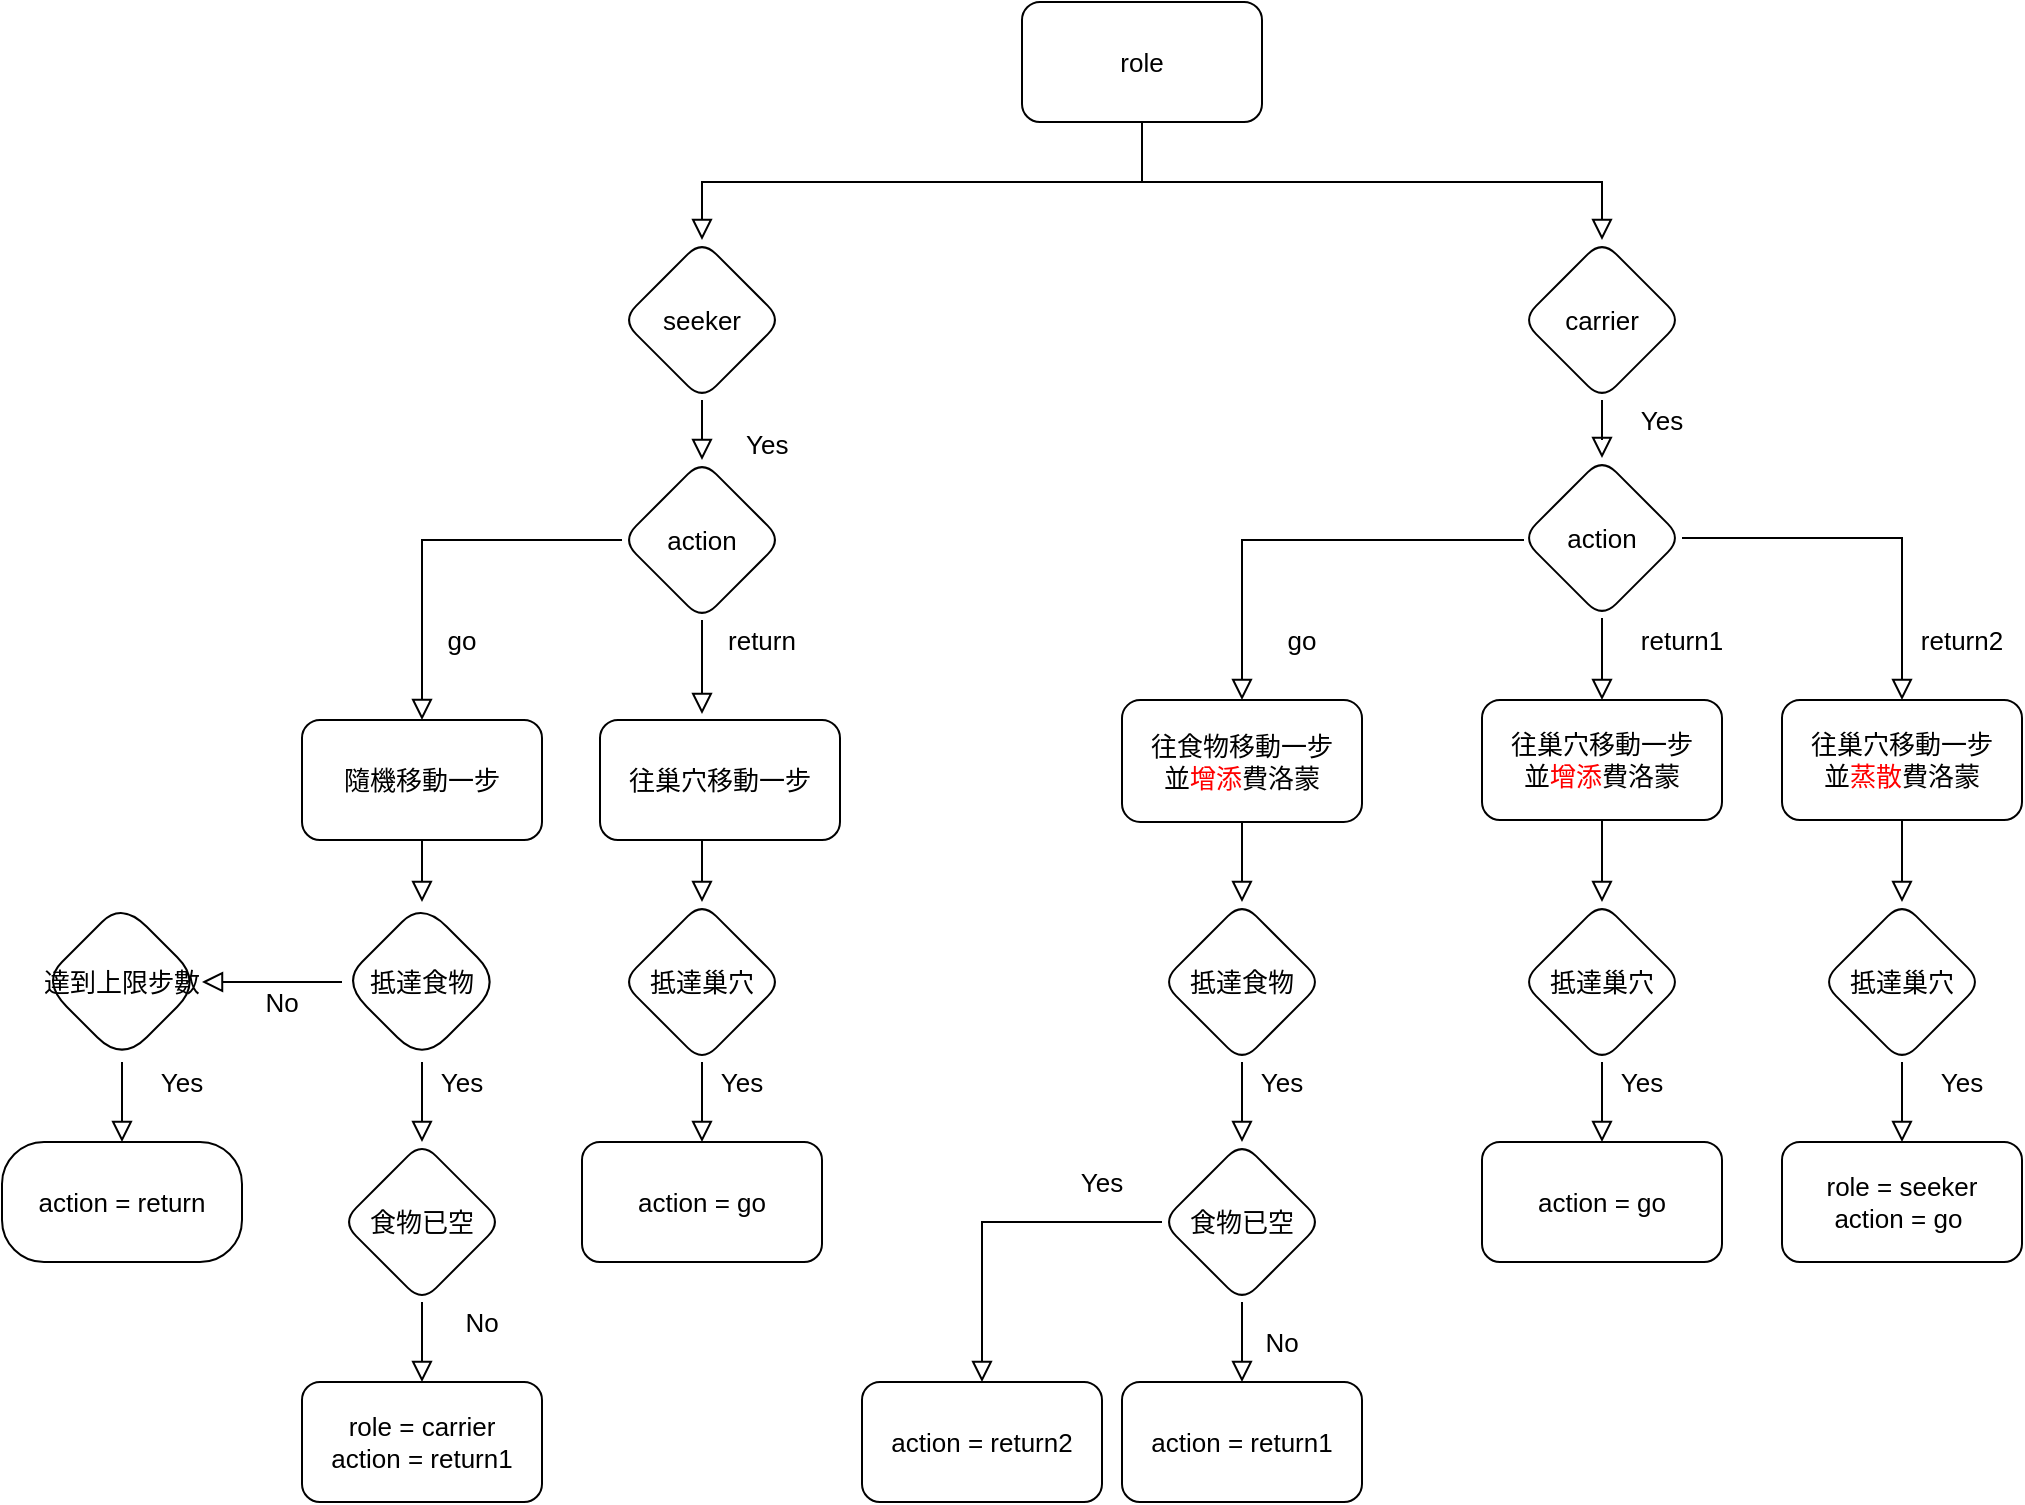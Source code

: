 <mxfile version="14.4.2" type="github" pages="2">
  <diagram id="C5RBs43oDa-KdzZeNtuy" name="Page-1">
    <mxGraphModel dx="1422" dy="762" grid="1" gridSize="10" guides="1" tooltips="1" connect="1" arrows="1" fold="1" page="1" pageScale="1" pageWidth="1169" pageHeight="827" math="0" shadow="0">
      <root>
        <mxCell id="WIyWlLk6GJQsqaUBKTNV-0" />
        <mxCell id="WIyWlLk6GJQsqaUBKTNV-1" parent="WIyWlLk6GJQsqaUBKTNV-0" />
        <mxCell id="D_1ydAFC-er1ZRts4DlC-36" value="" style="edgeStyle=orthogonalEdgeStyle;rounded=0;orthogonalLoop=1;jettySize=auto;html=1;shadow=0;labelBackgroundColor=none;endArrow=block;endFill=0;endSize=8;strokeWidth=1;align=left;exitX=0.5;exitY=1;exitDx=0;exitDy=0;fontSize=13;" parent="WIyWlLk6GJQsqaUBKTNV-1" source="D_1ydAFC-er1ZRts4DlC-30" target="D_1ydAFC-er1ZRts4DlC-35" edge="1">
          <mxGeometry relative="1" as="geometry">
            <Array as="points">
              <mxPoint x="640" y="100" />
              <mxPoint x="870" y="100" />
            </Array>
          </mxGeometry>
        </mxCell>
        <mxCell id="xFRTWmS1-elq7vr72Fm1-8" style="edgeStyle=orthogonalEdgeStyle;rounded=0;orthogonalLoop=1;jettySize=auto;html=1;shadow=0;labelBackgroundColor=none;endArrow=block;endFill=0;endSize=8;strokeWidth=1;align=left;fontSize=13;" parent="WIyWlLk6GJQsqaUBKTNV-1" source="D_1ydAFC-er1ZRts4DlC-30" target="D_1ydAFC-er1ZRts4DlC-33" edge="1">
          <mxGeometry relative="1" as="geometry">
            <Array as="points">
              <mxPoint x="640" y="100" />
              <mxPoint x="420" y="100" />
            </Array>
          </mxGeometry>
        </mxCell>
        <mxCell id="D_1ydAFC-er1ZRts4DlC-30" value="role" style="whiteSpace=wrap;html=1;rounded=1;shadow=0;strokeWidth=1;glass=0;fontSize=13;" parent="WIyWlLk6GJQsqaUBKTNV-1" vertex="1">
          <mxGeometry x="580" y="10" width="120" height="60" as="geometry" />
        </mxCell>
        <mxCell id="D_1ydAFC-er1ZRts4DlC-38" value="Yes" style="edgeStyle=orthogonalEdgeStyle;rounded=0;orthogonalLoop=1;jettySize=auto;html=1;shadow=0;labelBackgroundColor=none;endArrow=block;endFill=0;endSize=8;strokeWidth=1;align=left;fontSize=13;" parent="WIyWlLk6GJQsqaUBKTNV-1" source="D_1ydAFC-er1ZRts4DlC-33" target="D_1ydAFC-er1ZRts4DlC-37" edge="1">
          <mxGeometry x="0.667" y="20" relative="1" as="geometry">
            <mxPoint as="offset" />
          </mxGeometry>
        </mxCell>
        <mxCell id="D_1ydAFC-er1ZRts4DlC-33" value="seeker" style="rhombus;whiteSpace=wrap;html=1;rounded=1;shadow=0;strokeWidth=1;glass=0;fontSize=13;" parent="WIyWlLk6GJQsqaUBKTNV-1" vertex="1">
          <mxGeometry x="380" y="129" width="80" height="80" as="geometry" />
        </mxCell>
        <mxCell id="xFRTWmS1-elq7vr72Fm1-17" value="" style="edgeStyle=orthogonalEdgeStyle;rounded=0;orthogonalLoop=1;jettySize=auto;html=1;shadow=0;labelBackgroundColor=none;endArrow=block;endFill=0;endSize=8;strokeWidth=1;align=left;entryX=0.5;entryY=0;entryDx=0;entryDy=0;fontSize=13;" parent="WIyWlLk6GJQsqaUBKTNV-1" source="D_1ydAFC-er1ZRts4DlC-35" target="D_1ydAFC-er1ZRts4DlC-40" edge="1">
          <mxGeometry relative="1" as="geometry" />
        </mxCell>
        <mxCell id="D_1ydAFC-er1ZRts4DlC-35" value="carrier" style="rhombus;whiteSpace=wrap;html=1;rounded=1;shadow=0;strokeWidth=1;glass=0;fontSize=13;" parent="WIyWlLk6GJQsqaUBKTNV-1" vertex="1">
          <mxGeometry x="830" y="129" width="80" height="80" as="geometry" />
        </mxCell>
        <mxCell id="D_1ydAFC-er1ZRts4DlC-43" value="" style="edgeStyle=orthogonalEdgeStyle;rounded=0;orthogonalLoop=1;jettySize=auto;html=1;shadow=0;labelBackgroundColor=none;endArrow=block;endFill=0;endSize=8;strokeWidth=1;align=left;fontSize=13;" parent="WIyWlLk6GJQsqaUBKTNV-1" source="D_1ydAFC-er1ZRts4DlC-37" target="D_1ydAFC-er1ZRts4DlC-42" edge="1">
          <mxGeometry relative="1" as="geometry" />
        </mxCell>
        <mxCell id="D_1ydAFC-er1ZRts4DlC-37" value="action" style="rhombus;whiteSpace=wrap;html=1;rounded=1;shadow=0;strokeWidth=1;glass=0;fontSize=13;" parent="WIyWlLk6GJQsqaUBKTNV-1" vertex="1">
          <mxGeometry x="380" y="239" width="80" height="80" as="geometry" />
        </mxCell>
        <mxCell id="xFRTWmS1-elq7vr72Fm1-7" value="" style="edgeStyle=orthogonalEdgeStyle;rounded=0;orthogonalLoop=1;jettySize=auto;html=1;shadow=0;labelBackgroundColor=none;endArrow=block;endFill=0;endSize=8;strokeWidth=1;align=left;fontSize=13;" parent="WIyWlLk6GJQsqaUBKTNV-1" source="D_1ydAFC-er1ZRts4DlC-40" target="D_1ydAFC-er1ZRts4DlC-53" edge="1">
          <mxGeometry relative="1" as="geometry" />
        </mxCell>
        <mxCell id="xFRTWmS1-elq7vr72Fm1-27" style="edgeStyle=orthogonalEdgeStyle;rounded=0;orthogonalLoop=1;jettySize=auto;html=1;entryX=0.5;entryY=0;entryDx=0;entryDy=0;shadow=0;labelBackgroundColor=none;endArrow=block;endFill=0;endSize=8;strokeWidth=1;align=left;fontSize=13;" parent="WIyWlLk6GJQsqaUBKTNV-1" source="D_1ydAFC-er1ZRts4DlC-40" target="xFRTWmS1-elq7vr72Fm1-26" edge="1">
          <mxGeometry relative="1" as="geometry" />
        </mxCell>
        <mxCell id="D_1ydAFC-er1ZRts4DlC-40" value="&lt;span style=&quot;font-size: 13px;&quot;&gt;action&lt;/span&gt;" style="rhombus;whiteSpace=wrap;html=1;rounded=1;shadow=0;strokeWidth=1;glass=0;fontSize=13;" parent="WIyWlLk6GJQsqaUBKTNV-1" vertex="1">
          <mxGeometry x="830" y="238" width="80" height="80" as="geometry" />
        </mxCell>
        <mxCell id="D_1ydAFC-er1ZRts4DlC-57" value="" style="edgeStyle=orthogonalEdgeStyle;rounded=0;orthogonalLoop=1;jettySize=auto;html=1;shadow=0;labelBackgroundColor=none;endArrow=block;endFill=0;endSize=8;strokeWidth=1;align=left;fontSize=13;" parent="WIyWlLk6GJQsqaUBKTNV-1" source="D_1ydAFC-er1ZRts4DlC-42" target="D_1ydAFC-er1ZRts4DlC-56" edge="1">
          <mxGeometry relative="1" as="geometry" />
        </mxCell>
        <mxCell id="D_1ydAFC-er1ZRts4DlC-42" value="隨機移動一步" style="whiteSpace=wrap;html=1;rounded=1;shadow=0;strokeWidth=1;glass=0;fontSize=13;" parent="WIyWlLk6GJQsqaUBKTNV-1" vertex="1">
          <mxGeometry x="220" y="369" width="120" height="60" as="geometry" />
        </mxCell>
        <mxCell id="D_1ydAFC-er1ZRts4DlC-92" value="" style="edgeStyle=orthogonalEdgeStyle;rounded=0;orthogonalLoop=1;jettySize=auto;html=1;shadow=0;labelBackgroundColor=none;endArrow=block;endFill=0;endSize=8;strokeWidth=1;align=left;entryX=0.425;entryY=-0.05;entryDx=0;entryDy=0;entryPerimeter=0;fontSize=13;" parent="WIyWlLk6GJQsqaUBKTNV-1" source="D_1ydAFC-er1ZRts4DlC-37" target="xFRTWmS1-elq7vr72Fm1-0" edge="1">
          <mxGeometry relative="1" as="geometry">
            <mxPoint x="420" y="369" as="targetPoint" />
          </mxGeometry>
        </mxCell>
        <mxCell id="D_1ydAFC-er1ZRts4DlC-48" value="go" style="text;html=1;strokeColor=none;fillColor=none;align=center;verticalAlign=middle;whiteSpace=wrap;rounded=0;fontColor=#000000;fontSize=13;" parent="WIyWlLk6GJQsqaUBKTNV-1" vertex="1">
          <mxGeometry x="280" y="319" width="40" height="20" as="geometry" />
        </mxCell>
        <mxCell id="D_1ydAFC-er1ZRts4DlC-50" value="" style="edgeStyle=orthogonalEdgeStyle;rounded=0;orthogonalLoop=1;jettySize=auto;html=1;shadow=0;labelBackgroundColor=none;endArrow=block;endFill=0;endSize=8;strokeWidth=1;align=left;fontSize=13;" parent="WIyWlLk6GJQsqaUBKTNV-1" source="D_1ydAFC-er1ZRts4DlC-40" target="D_1ydAFC-er1ZRts4DlC-52" edge="1">
          <mxGeometry relative="1" as="geometry">
            <mxPoint x="715" y="350" as="sourcePoint" />
            <Array as="points">
              <mxPoint x="690" y="279" />
            </Array>
          </mxGeometry>
        </mxCell>
        <mxCell id="D_1ydAFC-er1ZRts4DlC-61" value="" style="edgeStyle=orthogonalEdgeStyle;rounded=0;orthogonalLoop=1;jettySize=auto;html=1;shadow=0;labelBackgroundColor=none;endArrow=block;endFill=0;endSize=8;strokeWidth=1;align=left;fontSize=13;" parent="WIyWlLk6GJQsqaUBKTNV-1" source="D_1ydAFC-er1ZRts4DlC-52" target="D_1ydAFC-er1ZRts4DlC-60" edge="1">
          <mxGeometry relative="1" as="geometry" />
        </mxCell>
        <mxCell id="D_1ydAFC-er1ZRts4DlC-52" value="往食物移動一步&lt;br style=&quot;font-size: 13px;&quot;&gt;並&lt;font color=&quot;#ff0000&quot; style=&quot;font-size: 13px;&quot;&gt;增添&lt;/font&gt;費洛蒙" style="whiteSpace=wrap;html=1;rounded=1;shadow=0;strokeWidth=1;glass=0;fontSize=13;" parent="WIyWlLk6GJQsqaUBKTNV-1" vertex="1">
          <mxGeometry x="630" y="359" width="120" height="61" as="geometry" />
        </mxCell>
        <mxCell id="D_1ydAFC-er1ZRts4DlC-77" value="" style="edgeStyle=orthogonalEdgeStyle;rounded=0;orthogonalLoop=1;jettySize=auto;html=1;shadow=0;labelBackgroundColor=none;endArrow=block;endFill=0;endSize=8;strokeWidth=1;align=left;fontSize=13;" parent="WIyWlLk6GJQsqaUBKTNV-1" source="D_1ydAFC-er1ZRts4DlC-53" target="D_1ydAFC-er1ZRts4DlC-76" edge="1">
          <mxGeometry relative="1" as="geometry" />
        </mxCell>
        <mxCell id="D_1ydAFC-er1ZRts4DlC-53" value="往巢穴移動一步&lt;br style=&quot;font-size: 13px;&quot;&gt;並&lt;font color=&quot;#ff0000&quot; style=&quot;font-size: 13px;&quot;&gt;增添&lt;/font&gt;費洛蒙" style="whiteSpace=wrap;html=1;rounded=1;shadow=0;strokeWidth=1;glass=0;fontSize=13;" parent="WIyWlLk6GJQsqaUBKTNV-1" vertex="1">
          <mxGeometry x="810" y="359" width="120" height="60" as="geometry" />
        </mxCell>
        <mxCell id="D_1ydAFC-er1ZRts4DlC-54" value="go" style="text;html=1;strokeColor=none;fillColor=none;align=center;verticalAlign=middle;whiteSpace=wrap;rounded=0;fontColor=#000000;fontSize=13;" parent="WIyWlLk6GJQsqaUBKTNV-1" vertex="1">
          <mxGeometry x="700" y="319" width="40" height="20" as="geometry" />
        </mxCell>
        <mxCell id="D_1ydAFC-er1ZRts4DlC-55" value="return1" style="text;html=1;strokeColor=none;fillColor=none;align=center;verticalAlign=middle;whiteSpace=wrap;rounded=0;fontColor=#000000;fontSize=13;" parent="WIyWlLk6GJQsqaUBKTNV-1" vertex="1">
          <mxGeometry x="890" y="319" width="40" height="20" as="geometry" />
        </mxCell>
        <mxCell id="D_1ydAFC-er1ZRts4DlC-59" value="" style="edgeStyle=orthogonalEdgeStyle;rounded=0;orthogonalLoop=1;jettySize=auto;html=1;shadow=0;labelBackgroundColor=none;endArrow=block;endFill=0;endSize=8;strokeWidth=1;align=left;fontSize=13;" parent="WIyWlLk6GJQsqaUBKTNV-1" source="D_1ydAFC-er1ZRts4DlC-56" edge="1">
          <mxGeometry relative="1" as="geometry">
            <mxPoint x="280" y="580" as="targetPoint" />
          </mxGeometry>
        </mxCell>
        <mxCell id="D_1ydAFC-er1ZRts4DlC-71" value="" style="edgeStyle=orthogonalEdgeStyle;rounded=0;orthogonalLoop=1;jettySize=auto;html=1;shadow=0;labelBackgroundColor=none;endArrow=block;endFill=0;endSize=8;strokeWidth=1;align=left;fontSize=13;" parent="WIyWlLk6GJQsqaUBKTNV-1" source="D_1ydAFC-er1ZRts4DlC-56" target="D_1ydAFC-er1ZRts4DlC-70" edge="1">
          <mxGeometry relative="1" as="geometry" />
        </mxCell>
        <mxCell id="D_1ydAFC-er1ZRts4DlC-56" value="抵達食物" style="rhombus;whiteSpace=wrap;html=1;rounded=1;shadow=0;strokeWidth=1;glass=0;arcSize=35;fontSize=13;" parent="WIyWlLk6GJQsqaUBKTNV-1" vertex="1">
          <mxGeometry x="240" y="460" width="80" height="80" as="geometry" />
        </mxCell>
        <mxCell id="D_1ydAFC-er1ZRts4DlC-63" value="" style="edgeStyle=orthogonalEdgeStyle;rounded=0;orthogonalLoop=1;jettySize=auto;html=1;shadow=0;labelBackgroundColor=none;endArrow=block;endFill=0;endSize=8;strokeWidth=1;align=left;exitX=0;exitY=0.5;exitDx=0;exitDy=0;fontSize=13;" parent="WIyWlLk6GJQsqaUBKTNV-1" source="xFRTWmS1-elq7vr72Fm1-19" target="D_1ydAFC-er1ZRts4DlC-62" edge="1">
          <mxGeometry relative="1" as="geometry">
            <mxPoint x="600" y="630" as="sourcePoint" />
            <Array as="points">
              <mxPoint x="560" y="620" />
            </Array>
          </mxGeometry>
        </mxCell>
        <mxCell id="xFRTWmS1-elq7vr72Fm1-20" value="" style="edgeStyle=orthogonalEdgeStyle;rounded=0;orthogonalLoop=1;jettySize=auto;html=1;shadow=0;labelBackgroundColor=none;endArrow=block;endFill=0;endSize=8;strokeWidth=1;align=left;fontSize=13;" parent="WIyWlLk6GJQsqaUBKTNV-1" source="D_1ydAFC-er1ZRts4DlC-60" target="xFRTWmS1-elq7vr72Fm1-19" edge="1">
          <mxGeometry relative="1" as="geometry" />
        </mxCell>
        <mxCell id="D_1ydAFC-er1ZRts4DlC-60" value="抵達食物" style="rhombus;whiteSpace=wrap;html=1;rounded=1;shadow=0;strokeWidth=1;glass=0;fontSize=13;" parent="WIyWlLk6GJQsqaUBKTNV-1" vertex="1">
          <mxGeometry x="650" y="460" width="80" height="80" as="geometry" />
        </mxCell>
        <mxCell id="D_1ydAFC-er1ZRts4DlC-62" value="action = return2" style="whiteSpace=wrap;html=1;rounded=1;shadow=0;strokeWidth=1;glass=0;fontSize=13;" parent="WIyWlLk6GJQsqaUBKTNV-1" vertex="1">
          <mxGeometry x="500" y="700" width="120" height="60" as="geometry" />
        </mxCell>
        <mxCell id="D_1ydAFC-er1ZRts4DlC-66" value="action = return1" style="whiteSpace=wrap;html=1;rounded=1;shadow=0;strokeWidth=1;glass=0;fontSize=13;" parent="WIyWlLk6GJQsqaUBKTNV-1" vertex="1">
          <mxGeometry x="630" y="700" width="120" height="60" as="geometry" />
        </mxCell>
        <mxCell id="D_1ydAFC-er1ZRts4DlC-73" value="" style="edgeStyle=orthogonalEdgeStyle;rounded=0;orthogonalLoop=1;jettySize=auto;html=1;shadow=0;labelBackgroundColor=none;endArrow=block;endFill=0;endSize=8;strokeWidth=1;align=left;fontSize=13;" parent="WIyWlLk6GJQsqaUBKTNV-1" source="D_1ydAFC-er1ZRts4DlC-70" target="D_1ydAFC-er1ZRts4DlC-72" edge="1">
          <mxGeometry relative="1" as="geometry" />
        </mxCell>
        <mxCell id="D_1ydAFC-er1ZRts4DlC-70" value="達到上限步數" style="rhombus;whiteSpace=wrap;html=1;rounded=1;shadow=0;strokeWidth=1;glass=0;arcSize=35;fontSize=13;" parent="WIyWlLk6GJQsqaUBKTNV-1" vertex="1">
          <mxGeometry x="90" y="460" width="80" height="80" as="geometry" />
        </mxCell>
        <mxCell id="D_1ydAFC-er1ZRts4DlC-72" value="action = return" style="whiteSpace=wrap;html=1;rounded=1;shadow=0;strokeWidth=1;glass=0;arcSize=35;fontSize=13;" parent="WIyWlLk6GJQsqaUBKTNV-1" vertex="1">
          <mxGeometry x="70" y="580" width="120" height="60" as="geometry" />
        </mxCell>
        <mxCell id="D_1ydAFC-er1ZRts4DlC-74" value="Yes" style="text;html=1;strokeColor=none;fillColor=none;align=center;verticalAlign=middle;whiteSpace=wrap;rounded=0;fontColor=#000000;fontSize=13;" parent="WIyWlLk6GJQsqaUBKTNV-1" vertex="1">
          <mxGeometry x="280" y="540" width="40" height="20" as="geometry" />
        </mxCell>
        <mxCell id="D_1ydAFC-er1ZRts4DlC-75" value="No" style="text;html=1;strokeColor=none;fillColor=none;align=center;verticalAlign=middle;whiteSpace=wrap;rounded=0;fontColor=#000000;fontSize=13;" parent="WIyWlLk6GJQsqaUBKTNV-1" vertex="1">
          <mxGeometry x="190" y="500" width="40" height="20" as="geometry" />
        </mxCell>
        <mxCell id="D_1ydAFC-er1ZRts4DlC-79" value="" style="edgeStyle=orthogonalEdgeStyle;rounded=0;orthogonalLoop=1;jettySize=auto;html=1;shadow=0;labelBackgroundColor=none;endArrow=block;endFill=0;endSize=8;strokeWidth=1;align=left;fontSize=13;" parent="WIyWlLk6GJQsqaUBKTNV-1" source="D_1ydAFC-er1ZRts4DlC-76" target="D_1ydAFC-er1ZRts4DlC-78" edge="1">
          <mxGeometry relative="1" as="geometry" />
        </mxCell>
        <mxCell id="D_1ydAFC-er1ZRts4DlC-76" value="抵達巢穴" style="rhombus;whiteSpace=wrap;html=1;rounded=1;shadow=0;strokeWidth=1;glass=0;fontSize=13;" parent="WIyWlLk6GJQsqaUBKTNV-1" vertex="1">
          <mxGeometry x="830" y="460" width="80" height="80" as="geometry" />
        </mxCell>
        <mxCell id="D_1ydAFC-er1ZRts4DlC-78" value="&lt;span style=&quot;font-size: 13px;&quot;&gt;action = go&lt;/span&gt;" style="whiteSpace=wrap;html=1;rounded=1;shadow=0;strokeWidth=1;glass=0;fontSize=13;" parent="WIyWlLk6GJQsqaUBKTNV-1" vertex="1">
          <mxGeometry x="810" y="580" width="120" height="60" as="geometry" />
        </mxCell>
        <mxCell id="D_1ydAFC-er1ZRts4DlC-91" value="Yes" style="text;html=1;strokeColor=none;fillColor=none;align=center;verticalAlign=middle;whiteSpace=wrap;rounded=0;fontColor=#000000;fontSize=13;" parent="WIyWlLk6GJQsqaUBKTNV-1" vertex="1">
          <mxGeometry x="870" y="540" width="40" height="20" as="geometry" />
        </mxCell>
        <mxCell id="xFRTWmS1-elq7vr72Fm1-0" value="往巢穴移動一步" style="whiteSpace=wrap;html=1;rounded=1;shadow=0;strokeWidth=1;glass=0;fontSize=13;" parent="WIyWlLk6GJQsqaUBKTNV-1" vertex="1">
          <mxGeometry x="369" y="369" width="120" height="60" as="geometry" />
        </mxCell>
        <mxCell id="xFRTWmS1-elq7vr72Fm1-1" value="return" style="text;html=1;strokeColor=none;fillColor=none;align=center;verticalAlign=middle;whiteSpace=wrap;rounded=0;fontColor=#000000;fontSize=13;" parent="WIyWlLk6GJQsqaUBKTNV-1" vertex="1">
          <mxGeometry x="430" y="319" width="40" height="20" as="geometry" />
        </mxCell>
        <mxCell id="xFRTWmS1-elq7vr72Fm1-2" value="Yes" style="text;html=1;strokeColor=none;fillColor=none;align=center;verticalAlign=middle;whiteSpace=wrap;rounded=0;fontColor=#000000;fontSize=13;" parent="WIyWlLk6GJQsqaUBKTNV-1" vertex="1">
          <mxGeometry x="420" y="540" width="40" height="20" as="geometry" />
        </mxCell>
        <mxCell id="xFRTWmS1-elq7vr72Fm1-3" value="" style="edgeStyle=orthogonalEdgeStyle;rounded=0;orthogonalLoop=1;jettySize=auto;html=1;shadow=0;labelBackgroundColor=none;endArrow=block;endFill=0;endSize=8;strokeWidth=1;align=left;fontSize=13;" parent="WIyWlLk6GJQsqaUBKTNV-1" source="xFRTWmS1-elq7vr72Fm1-0" target="xFRTWmS1-elq7vr72Fm1-5" edge="1">
          <mxGeometry relative="1" as="geometry">
            <Array as="points">
              <mxPoint x="420" y="450" />
              <mxPoint x="420" y="450" />
            </Array>
          </mxGeometry>
        </mxCell>
        <mxCell id="xFRTWmS1-elq7vr72Fm1-4" value="" style="edgeStyle=orthogonalEdgeStyle;rounded=0;orthogonalLoop=1;jettySize=auto;html=1;shadow=0;labelBackgroundColor=none;endArrow=block;endFill=0;endSize=8;strokeWidth=1;align=left;fontSize=13;" parent="WIyWlLk6GJQsqaUBKTNV-1" source="xFRTWmS1-elq7vr72Fm1-5" target="xFRTWmS1-elq7vr72Fm1-6" edge="1">
          <mxGeometry relative="1" as="geometry" />
        </mxCell>
        <mxCell id="xFRTWmS1-elq7vr72Fm1-5" value="抵達巢穴" style="rhombus;whiteSpace=wrap;html=1;rounded=1;shadow=0;strokeWidth=1;glass=0;fontSize=13;" parent="WIyWlLk6GJQsqaUBKTNV-1" vertex="1">
          <mxGeometry x="380" y="460" width="80" height="80" as="geometry" />
        </mxCell>
        <mxCell id="xFRTWmS1-elq7vr72Fm1-6" value="action = go" style="whiteSpace=wrap;html=1;rounded=1;shadow=0;strokeWidth=1;glass=0;fontSize=13;" parent="WIyWlLk6GJQsqaUBKTNV-1" vertex="1">
          <mxGeometry x="360" y="580" width="120" height="60" as="geometry" />
        </mxCell>
        <mxCell id="xFRTWmS1-elq7vr72Fm1-10" value="Yes" style="text;html=1;strokeColor=none;fillColor=none;align=center;verticalAlign=middle;whiteSpace=wrap;rounded=0;fontColor=#000000;fontSize=13;" parent="WIyWlLk6GJQsqaUBKTNV-1" vertex="1">
          <mxGeometry x="140" y="540" width="40" height="20" as="geometry" />
        </mxCell>
        <mxCell id="xFRTWmS1-elq7vr72Fm1-18" value="Yes" style="text;html=1;strokeColor=none;fillColor=none;align=center;verticalAlign=middle;whiteSpace=wrap;rounded=0;fontColor=#000000;fontSize=13;" parent="WIyWlLk6GJQsqaUBKTNV-1" vertex="1">
          <mxGeometry x="880" y="209" width="40" height="20" as="geometry" />
        </mxCell>
        <mxCell id="xFRTWmS1-elq7vr72Fm1-22" value="" style="edgeStyle=orthogonalEdgeStyle;rounded=0;orthogonalLoop=1;jettySize=auto;html=1;shadow=0;labelBackgroundColor=none;endArrow=block;endFill=0;endSize=8;strokeWidth=1;align=left;fontSize=13;" parent="WIyWlLk6GJQsqaUBKTNV-1" source="xFRTWmS1-elq7vr72Fm1-19" target="D_1ydAFC-er1ZRts4DlC-66" edge="1">
          <mxGeometry relative="1" as="geometry" />
        </mxCell>
        <mxCell id="xFRTWmS1-elq7vr72Fm1-19" value="食物已空" style="rhombus;whiteSpace=wrap;html=1;rounded=1;shadow=0;strokeWidth=1;glass=0;fontSize=13;" parent="WIyWlLk6GJQsqaUBKTNV-1" vertex="1">
          <mxGeometry x="650" y="580" width="80" height="80" as="geometry" />
        </mxCell>
        <mxCell id="xFRTWmS1-elq7vr72Fm1-21" value="Yes" style="text;html=1;strokeColor=none;fillColor=none;align=center;verticalAlign=middle;whiteSpace=wrap;rounded=0;fontColor=#000000;fontSize=13;" parent="WIyWlLk6GJQsqaUBKTNV-1" vertex="1">
          <mxGeometry x="690" y="540" width="40" height="20" as="geometry" />
        </mxCell>
        <mxCell id="xFRTWmS1-elq7vr72Fm1-23" value="No" style="text;html=1;strokeColor=none;fillColor=none;align=center;verticalAlign=middle;whiteSpace=wrap;rounded=0;fontColor=#000000;fontSize=13;" parent="WIyWlLk6GJQsqaUBKTNV-1" vertex="1">
          <mxGeometry x="690" y="670" width="40" height="20" as="geometry" />
        </mxCell>
        <mxCell id="xFRTWmS1-elq7vr72Fm1-24" value="Yes" style="text;html=1;strokeColor=none;fillColor=none;align=center;verticalAlign=middle;whiteSpace=wrap;rounded=0;fontColor=#000000;fontSize=13;" parent="WIyWlLk6GJQsqaUBKTNV-1" vertex="1">
          <mxGeometry x="600" y="590" width="40" height="20" as="geometry" />
        </mxCell>
        <mxCell id="xFRTWmS1-elq7vr72Fm1-30" value="" style="edgeStyle=orthogonalEdgeStyle;rounded=0;orthogonalLoop=1;jettySize=auto;html=1;shadow=0;labelBackgroundColor=none;endArrow=block;endFill=0;endSize=8;strokeWidth=1;align=left;fontSize=13;" parent="WIyWlLk6GJQsqaUBKTNV-1" source="xFRTWmS1-elq7vr72Fm1-26" target="xFRTWmS1-elq7vr72Fm1-29" edge="1">
          <mxGeometry relative="1" as="geometry" />
        </mxCell>
        <mxCell id="xFRTWmS1-elq7vr72Fm1-26" value="往巢穴移動一步&lt;br style=&quot;font-size: 13px;&quot;&gt;並&lt;font color=&quot;#ff0000&quot; style=&quot;font-size: 13px;&quot;&gt;蒸散&lt;/font&gt;費洛蒙" style="whiteSpace=wrap;html=1;rounded=1;shadow=0;strokeWidth=1;glass=0;fontSize=13;" parent="WIyWlLk6GJQsqaUBKTNV-1" vertex="1">
          <mxGeometry x="960" y="359" width="120" height="60" as="geometry" />
        </mxCell>
        <mxCell id="xFRTWmS1-elq7vr72Fm1-28" value="return2" style="text;html=1;strokeColor=none;fillColor=none;align=center;verticalAlign=middle;whiteSpace=wrap;rounded=0;fontColor=#000000;fontSize=13;" parent="WIyWlLk6GJQsqaUBKTNV-1" vertex="1">
          <mxGeometry x="1030" y="319" width="40" height="20" as="geometry" />
        </mxCell>
        <mxCell id="xFRTWmS1-elq7vr72Fm1-32" value="" style="edgeStyle=orthogonalEdgeStyle;rounded=0;orthogonalLoop=1;jettySize=auto;html=1;shadow=0;labelBackgroundColor=none;endArrow=block;endFill=0;endSize=8;strokeWidth=1;align=left;fontSize=13;" parent="WIyWlLk6GJQsqaUBKTNV-1" source="xFRTWmS1-elq7vr72Fm1-29" target="xFRTWmS1-elq7vr72Fm1-31" edge="1">
          <mxGeometry relative="1" as="geometry" />
        </mxCell>
        <mxCell id="xFRTWmS1-elq7vr72Fm1-29" value="抵達巢穴" style="rhombus;whiteSpace=wrap;html=1;rounded=1;shadow=0;strokeWidth=1;glass=0;fontSize=13;" parent="WIyWlLk6GJQsqaUBKTNV-1" vertex="1">
          <mxGeometry x="980" y="460" width="80" height="80" as="geometry" />
        </mxCell>
        <mxCell id="xFRTWmS1-elq7vr72Fm1-31" value="role = seeker&lt;br style=&quot;font-size: 13px;&quot;&gt;action = go&amp;nbsp;" style="whiteSpace=wrap;html=1;rounded=1;shadow=0;strokeWidth=1;glass=0;fontSize=13;" parent="WIyWlLk6GJQsqaUBKTNV-1" vertex="1">
          <mxGeometry x="960" y="580" width="120" height="60" as="geometry" />
        </mxCell>
        <mxCell id="xFRTWmS1-elq7vr72Fm1-33" value="Yes" style="text;html=1;strokeColor=none;fillColor=none;align=center;verticalAlign=middle;whiteSpace=wrap;rounded=0;fontColor=#000000;fontSize=13;" parent="WIyWlLk6GJQsqaUBKTNV-1" vertex="1">
          <mxGeometry x="1030" y="540" width="40" height="20" as="geometry" />
        </mxCell>
        <mxCell id="xFRTWmS1-elq7vr72Fm1-34" value="role = carrier&lt;br style=&quot;font-size: 13px&quot;&gt;action = return1" style="whiteSpace=wrap;html=1;rounded=1;shadow=0;strokeWidth=1;glass=0;fontSize=13;" parent="WIyWlLk6GJQsqaUBKTNV-1" vertex="1">
          <mxGeometry x="220" y="700" width="120" height="60" as="geometry" />
        </mxCell>
        <mxCell id="xFRTWmS1-elq7vr72Fm1-36" value="" style="edgeStyle=orthogonalEdgeStyle;rounded=0;orthogonalLoop=1;jettySize=auto;html=1;shadow=0;labelBackgroundColor=none;endArrow=block;endFill=0;endSize=8;strokeWidth=1;fontSize=13;align=left;" parent="WIyWlLk6GJQsqaUBKTNV-1" source="xFRTWmS1-elq7vr72Fm1-35" target="xFRTWmS1-elq7vr72Fm1-34" edge="1">
          <mxGeometry relative="1" as="geometry" />
        </mxCell>
        <mxCell id="xFRTWmS1-elq7vr72Fm1-35" value="食物已空" style="rhombus;whiteSpace=wrap;html=1;rounded=1;shadow=0;strokeWidth=1;glass=0;fontSize=13;" parent="WIyWlLk6GJQsqaUBKTNV-1" vertex="1">
          <mxGeometry x="240" y="580" width="80" height="80" as="geometry" />
        </mxCell>
        <mxCell id="xFRTWmS1-elq7vr72Fm1-37" value="No" style="text;html=1;strokeColor=none;fillColor=none;align=center;verticalAlign=middle;whiteSpace=wrap;rounded=0;fontColor=#000000;fontSize=13;" parent="WIyWlLk6GJQsqaUBKTNV-1" vertex="1">
          <mxGeometry x="290" y="660" width="40" height="20" as="geometry" />
        </mxCell>
      </root>
    </mxGraphModel>
  </diagram>
  <diagram id="YyHrE5DsL-xGlaKrcODO" name="Page-2">
    <mxGraphModel dx="1422" dy="762" grid="1" gridSize="10" guides="1" tooltips="1" connect="1" arrows="1" fold="1" page="1" pageScale="1" pageWidth="1169" pageHeight="827" math="0" shadow="0">
      <root>
        <mxCell id="e6-5AlToE3GWrAjFxom6-0" />
        <mxCell id="e6-5AlToE3GWrAjFxom6-1" parent="e6-5AlToE3GWrAjFxom6-0" />
        <mxCell id="lK7JsbOiQ2ySp4HmNh5x-2" value="" style="edgeStyle=orthogonalEdgeStyle;rounded=0;orthogonalLoop=1;jettySize=auto;html=1;shadow=0;labelBackgroundColor=none;endArrow=block;endFill=0;endSize=8;strokeWidth=1;fontSize=13;align=left;exitX=0.5;exitY=1;exitDx=0;exitDy=0;" edge="1" parent="e6-5AlToE3GWrAjFxom6-1" source="XZ_Q9rcmCQgqoaimkRMn-0" target="lK7JsbOiQ2ySp4HmNh5x-1">
          <mxGeometry relative="1" as="geometry" />
        </mxCell>
        <mxCell id="XZ_Q9rcmCQgqoaimkRMn-0" value="role" style="whiteSpace=wrap;html=1;rounded=1;shadow=0;strokeWidth=1;glass=0;fontSize=13;" vertex="1" parent="e6-5AlToE3GWrAjFxom6-1">
          <mxGeometry x="580" y="10" width="120" height="60" as="geometry" />
        </mxCell>
        <mxCell id="XZ_Q9rcmCQgqoaimkRMn-1" value="seeker" style="rhombus;whiteSpace=wrap;html=1;rounded=1;shadow=0;strokeWidth=1;glass=0;fontSize=13;" vertex="1" parent="e6-5AlToE3GWrAjFxom6-1">
          <mxGeometry x="380" y="129" width="80" height="80" as="geometry" />
        </mxCell>
        <mxCell id="8Gio5fNEHYBw2QR1s_1J-17" value="" style="edgeStyle=orthogonalEdgeStyle;rounded=0;orthogonalLoop=1;jettySize=auto;html=1;shadow=0;labelBackgroundColor=none;endArrow=block;endFill=0;endSize=8;strokeWidth=1;fontSize=13;align=left;" edge="1" parent="e6-5AlToE3GWrAjFxom6-1" source="XZ_Q9rcmCQgqoaimkRMn-2" target="F1GLefQHkI6OfKnNPMdR-1">
          <mxGeometry relative="1" as="geometry" />
        </mxCell>
        <mxCell id="LKYx5Yq_qKN5qzXWiNuF-12" style="edgeStyle=orthogonalEdgeStyle;rounded=0;orthogonalLoop=1;jettySize=auto;html=1;shadow=0;labelBackgroundColor=none;endArrow=block;endFill=0;endSize=8;strokeWidth=1;fontSize=13;align=right;" edge="1" parent="e6-5AlToE3GWrAjFxom6-1" source="XZ_Q9rcmCQgqoaimkRMn-2" target="LKYx5Yq_qKN5qzXWiNuF-11">
          <mxGeometry relative="1" as="geometry" />
        </mxCell>
        <mxCell id="XZ_Q9rcmCQgqoaimkRMn-2" value="action" style="rhombus;whiteSpace=wrap;html=1;rounded=1;shadow=0;strokeWidth=1;glass=0;fontSize=13;" vertex="1" parent="e6-5AlToE3GWrAjFxom6-1">
          <mxGeometry x="380" y="239" width="80" height="80" as="geometry" />
        </mxCell>
        <mxCell id="Ut6CWFajYszcuSlrTqbw-0" style="edgeStyle=orthogonalEdgeStyle;rounded=0;orthogonalLoop=1;jettySize=auto;html=1;shadow=0;labelBackgroundColor=none;endArrow=block;endFill=0;endSize=8;strokeWidth=1;align=left;fontSize=13;" edge="1" parent="e6-5AlToE3GWrAjFxom6-1">
          <mxGeometry relative="1" as="geometry">
            <Array as="points">
              <mxPoint x="640" y="100" />
              <mxPoint x="420" y="100" />
            </Array>
            <mxPoint x="640" y="70" as="sourcePoint" />
            <mxPoint x="420" y="129" as="targetPoint" />
          </mxGeometry>
        </mxCell>
        <mxCell id="Ut6CWFajYszcuSlrTqbw-1" value="Yes" style="edgeStyle=orthogonalEdgeStyle;rounded=0;orthogonalLoop=1;jettySize=auto;html=1;shadow=0;labelBackgroundColor=none;endArrow=block;endFill=0;endSize=8;strokeWidth=1;align=right;fontSize=13;" edge="1" parent="e6-5AlToE3GWrAjFxom6-1">
          <mxGeometry x="0.4" y="30" relative="1" as="geometry">
            <mxPoint as="offset" />
            <mxPoint x="420" y="209" as="sourcePoint" />
            <mxPoint x="420" y="239" as="targetPoint" />
          </mxGeometry>
        </mxCell>
        <mxCell id="LKYx5Yq_qKN5qzXWiNuF-15" value="" style="edgeStyle=orthogonalEdgeStyle;rounded=0;orthogonalLoop=1;jettySize=auto;html=1;shadow=0;labelBackgroundColor=none;endArrow=block;endFill=0;endSize=8;strokeWidth=1;fontSize=13;align=right;" edge="1" parent="e6-5AlToE3GWrAjFxom6-1" source="F1GLefQHkI6OfKnNPMdR-1" target="oJ0ddHMDdCS9o8LI3TZ5-1">
          <mxGeometry relative="1" as="geometry" />
        </mxCell>
        <mxCell id="F1GLefQHkI6OfKnNPMdR-1" value="隨機往前移動一步" style="whiteSpace=wrap;html=1;rounded=1;shadow=0;strokeWidth=1;glass=0;fontSize=13;" vertex="1" parent="e6-5AlToE3GWrAjFxom6-1">
          <mxGeometry x="360" y="360" width="120" height="60" as="geometry" />
        </mxCell>
        <mxCell id="F1GLefQHkI6OfKnNPMdR-2" value="go" style="text;html=1;strokeColor=none;fillColor=none;align=center;verticalAlign=middle;whiteSpace=wrap;rounded=0;fontColor=#000000;fontSize=13;" vertex="1" parent="e6-5AlToE3GWrAjFxom6-1">
          <mxGeometry x="420" y="330" width="40" height="20" as="geometry" />
        </mxCell>
        <mxCell id="oJ0ddHMDdCS9o8LI3TZ5-0" value="" style="edgeStyle=orthogonalEdgeStyle;rounded=0;orthogonalLoop=1;jettySize=auto;html=1;shadow=0;labelBackgroundColor=none;endArrow=block;endFill=0;endSize=8;strokeWidth=1;align=left;fontSize=13;entryX=0.5;entryY=0;entryDx=0;entryDy=0;" edge="1" parent="e6-5AlToE3GWrAjFxom6-1" source="oJ0ddHMDdCS9o8LI3TZ5-1" target="J-so1B9bNraEZ4jYTsED-0">
          <mxGeometry relative="1" as="geometry">
            <mxPoint x="420" y="591" as="targetPoint" />
          </mxGeometry>
        </mxCell>
        <mxCell id="oJ0ddHMDdCS9o8LI3TZ5-1" value="抵達食物" style="rhombus;whiteSpace=wrap;html=1;rounded=1;shadow=0;strokeWidth=1;glass=0;arcSize=35;fontSize=13;" vertex="1" parent="e6-5AlToE3GWrAjFxom6-1">
          <mxGeometry x="380" y="471" width="80" height="80" as="geometry" />
        </mxCell>
        <mxCell id="oJ0ddHMDdCS9o8LI3TZ5-2" value="Yes" style="text;html=1;strokeColor=none;fillColor=none;align=center;verticalAlign=middle;whiteSpace=wrap;rounded=0;fontColor=#000000;fontSize=13;" vertex="1" parent="e6-5AlToE3GWrAjFxom6-1">
          <mxGeometry x="420" y="551" width="40" height="20" as="geometry" />
        </mxCell>
        <mxCell id="J-so1B9bNraEZ4jYTsED-0" value="採集食物&lt;br&gt;role = leader&lt;br style=&quot;font-size: 13px&quot;&gt;action = return1" style="whiteSpace=wrap;html=1;rounded=1;shadow=0;strokeWidth=1;glass=0;fontSize=13;arcSize=22;" vertex="1" parent="e6-5AlToE3GWrAjFxom6-1">
          <mxGeometry x="360" y="591" width="120" height="60" as="geometry" />
        </mxCell>
        <mxCell id="8Gio5fNEHYBw2QR1s_1J-12" value="" style="edgeStyle=orthogonalEdgeStyle;rounded=0;orthogonalLoop=1;jettySize=auto;html=1;shadow=0;labelBackgroundColor=none;endArrow=block;endFill=0;endSize=8;strokeWidth=1;fontSize=13;align=left;entryX=0.5;entryY=0;entryDx=0;entryDy=0;" edge="1" parent="e6-5AlToE3GWrAjFxom6-1" source="ny1AG7sp7vvqe6_ABWWL-0" target="8Gio5fNEHYBw2QR1s_1J-13">
          <mxGeometry relative="1" as="geometry">
            <mxPoint x="280" y="650" as="targetPoint" />
          </mxGeometry>
        </mxCell>
        <mxCell id="8Gio5fNEHYBw2QR1s_1J-19" value="" style="edgeStyle=orthogonalEdgeStyle;rounded=0;orthogonalLoop=1;jettySize=auto;html=1;shadow=0;labelBackgroundColor=none;endArrow=block;endFill=0;endSize=8;strokeWidth=1;fontSize=13;align=left;" edge="1" parent="e6-5AlToE3GWrAjFxom6-1" source="ny1AG7sp7vvqe6_ABWWL-0" target="8Gio5fNEHYBw2QR1s_1J-18">
          <mxGeometry relative="1" as="geometry" />
        </mxCell>
        <mxCell id="ny1AG7sp7vvqe6_ABWWL-0" value="嗅到氣味" style="rhombus;whiteSpace=wrap;html=1;rounded=1;shadow=0;strokeWidth=1;glass=0;arcSize=35;fontSize=13;" vertex="1" parent="e6-5AlToE3GWrAjFxom6-1">
          <mxGeometry x="230" y="471" width="80" height="80" as="geometry" />
        </mxCell>
        <mxCell id="ny1AG7sp7vvqe6_ABWWL-1" value="No" style="text;html=1;strokeColor=none;fillColor=none;align=center;verticalAlign=middle;whiteSpace=wrap;rounded=0;fontColor=#000000;fontSize=13;" vertex="1" parent="e6-5AlToE3GWrAjFxom6-1">
          <mxGeometry x="330" y="511" width="40" height="20" as="geometry" />
        </mxCell>
        <mxCell id="3e5UWC8aljfjuH1qbXrp-0" value="" style="edgeStyle=orthogonalEdgeStyle;rounded=0;orthogonalLoop=1;jettySize=auto;html=1;shadow=0;labelBackgroundColor=none;endArrow=block;endFill=0;endSize=8;strokeWidth=1;align=left;fontSize=13;" edge="1" parent="e6-5AlToE3GWrAjFxom6-1">
          <mxGeometry relative="1" as="geometry">
            <mxPoint x="380" y="511" as="sourcePoint" />
            <mxPoint x="310" y="511" as="targetPoint" />
          </mxGeometry>
        </mxCell>
        <mxCell id="8Gio5fNEHYBw2QR1s_1J-13" value="role = follower&lt;br style=&quot;font-size: 13px&quot;&gt;action = return1" style="whiteSpace=wrap;html=1;rounded=1;shadow=0;strokeWidth=1;glass=0;fontSize=13;" vertex="1" parent="e6-5AlToE3GWrAjFxom6-1">
          <mxGeometry x="210" y="591" width="120" height="60" as="geometry" />
        </mxCell>
        <mxCell id="8Gio5fNEHYBw2QR1s_1J-16" value="Yes" style="text;html=1;strokeColor=none;fillColor=none;align=center;verticalAlign=middle;whiteSpace=wrap;rounded=0;fontColor=#000000;fontSize=13;" vertex="1" parent="e6-5AlToE3GWrAjFxom6-1">
          <mxGeometry x="280" y="560" width="40" height="20" as="geometry" />
        </mxCell>
        <mxCell id="Psq5TwifJkmShZmUbN6R-4" value="" style="edgeStyle=orthogonalEdgeStyle;rounded=0;orthogonalLoop=1;jettySize=auto;html=1;shadow=0;labelBackgroundColor=none;endArrow=block;endFill=0;endSize=8;strokeWidth=1;fontSize=13;align=left;" edge="1" parent="e6-5AlToE3GWrAjFxom6-1" source="8Gio5fNEHYBw2QR1s_1J-18" target="Psq5TwifJkmShZmUbN6R-3">
          <mxGeometry relative="1" as="geometry" />
        </mxCell>
        <mxCell id="8Gio5fNEHYBw2QR1s_1J-18" value="達到上限步數" style="rhombus;whiteSpace=wrap;html=1;rounded=1;shadow=0;fontSize=13;strokeWidth=1;glass=0;arcSize=35;" vertex="1" parent="e6-5AlToE3GWrAjFxom6-1">
          <mxGeometry x="70" y="471" width="80" height="80" as="geometry" />
        </mxCell>
        <mxCell id="Psq5TwifJkmShZmUbN6R-0" value="No" style="text;html=1;strokeColor=none;fillColor=none;align=center;verticalAlign=middle;whiteSpace=wrap;rounded=0;fontColor=#000000;fontSize=13;" vertex="1" parent="e6-5AlToE3GWrAjFxom6-1">
          <mxGeometry x="170" y="480" width="40" height="20" as="geometry" />
        </mxCell>
        <mxCell id="Psq5TwifJkmShZmUbN6R-3" value="action = return" style="whiteSpace=wrap;html=1;rounded=1;shadow=0;strokeWidth=1;glass=0;fontSize=13;" vertex="1" parent="e6-5AlToE3GWrAjFxom6-1">
          <mxGeometry x="50" y="591" width="120" height="60" as="geometry" />
        </mxCell>
        <mxCell id="lK7JsbOiQ2ySp4HmNh5x-0" value="Yes" style="text;html=1;strokeColor=none;fillColor=none;align=center;verticalAlign=middle;whiteSpace=wrap;rounded=0;fontColor=#000000;fontSize=13;" vertex="1" parent="e6-5AlToE3GWrAjFxom6-1">
          <mxGeometry x="130" y="551" width="40" height="20" as="geometry" />
        </mxCell>
        <mxCell id="lK7JsbOiQ2ySp4HmNh5x-6" value="Yes" style="edgeStyle=orthogonalEdgeStyle;rounded=0;orthogonalLoop=1;jettySize=auto;html=1;shadow=0;labelBackgroundColor=none;endArrow=block;endFill=0;endSize=8;strokeWidth=1;fontSize=13;align=right;spacingLeft=0;" edge="1" parent="e6-5AlToE3GWrAjFxom6-1">
          <mxGeometry x="0.4" y="35" relative="1" as="geometry">
            <mxPoint x="885" y="204.5" as="sourcePoint" />
            <mxPoint x="885" y="234.5" as="targetPoint" />
            <mxPoint as="offset" />
          </mxGeometry>
        </mxCell>
        <mxCell id="lK7JsbOiQ2ySp4HmNh5x-1" value="leader" style="rhombus;whiteSpace=wrap;html=1;rounded=1;shadow=0;strokeWidth=1;glass=0;fontSize=13;" vertex="1" parent="e6-5AlToE3GWrAjFxom6-1">
          <mxGeometry x="845" y="129" width="80" height="80" as="geometry" />
        </mxCell>
        <mxCell id="hymYCqf2DYKgHM0CP8rp-1" value="" style="edgeStyle=orthogonalEdgeStyle;rounded=0;orthogonalLoop=1;jettySize=auto;html=1;shadow=0;labelBackgroundColor=none;endArrow=block;endFill=0;endSize=8;strokeWidth=1;fontSize=13;align=right;" edge="1" parent="e6-5AlToE3GWrAjFxom6-1" source="lK7JsbOiQ2ySp4HmNh5x-3" target="hymYCqf2DYKgHM0CP8rp-0">
          <mxGeometry relative="1" as="geometry" />
        </mxCell>
        <mxCell id="lK7JsbOiQ2ySp4HmNh5x-3" value="action" style="rhombus;whiteSpace=wrap;html=1;rounded=1;shadow=0;strokeWidth=1;glass=0;fontSize=13;" vertex="1" parent="e6-5AlToE3GWrAjFxom6-1">
          <mxGeometry x="845" y="234.5" width="80" height="80" as="geometry" />
        </mxCell>
        <mxCell id="VDN-kF3e2G0UEtOCqDv0-2" value="" style="edgeStyle=orthogonalEdgeStyle;rounded=0;orthogonalLoop=1;jettySize=auto;html=1;shadow=0;labelBackgroundColor=none;endArrow=block;endFill=0;endSize=8;strokeWidth=1;fontSize=13;align=right;" edge="1" parent="e6-5AlToE3GWrAjFxom6-1" source="hymYCqf2DYKgHM0CP8rp-0" target="VDN-kF3e2G0UEtOCqDv0-1">
          <mxGeometry relative="1" as="geometry" />
        </mxCell>
        <mxCell id="hymYCqf2DYKgHM0CP8rp-0" value="往巢穴移動一步&lt;br style=&quot;font-size: 13px;&quot;&gt;並&lt;font color=&quot;#ff0000&quot; style=&quot;font-size: 13px;&quot;&gt;增添&lt;/font&gt;費洛蒙" style="whiteSpace=wrap;html=1;rounded=1;shadow=0;strokeWidth=1;glass=0;fontSize=13;" vertex="1" parent="e6-5AlToE3GWrAjFxom6-1">
          <mxGeometry x="825" y="355.5" width="120" height="60" as="geometry" />
        </mxCell>
        <mxCell id="VDN-kF3e2G0UEtOCqDv0-0" value="return1" style="text;html=1;strokeColor=none;fillColor=none;align=center;verticalAlign=middle;whiteSpace=wrap;rounded=0;fontColor=#000000;fontSize=13;" vertex="1" parent="e6-5AlToE3GWrAjFxom6-1">
          <mxGeometry x="900" y="325.5" width="40" height="20" as="geometry" />
        </mxCell>
        <mxCell id="VDN-kF3e2G0UEtOCqDv0-4" value="" style="edgeStyle=orthogonalEdgeStyle;rounded=0;orthogonalLoop=1;jettySize=auto;html=1;shadow=0;labelBackgroundColor=none;endArrow=block;endFill=0;endSize=8;strokeWidth=1;fontSize=13;align=right;" edge="1" parent="e6-5AlToE3GWrAjFxom6-1" source="VDN-kF3e2G0UEtOCqDv0-1" target="VDN-kF3e2G0UEtOCqDv0-3">
          <mxGeometry relative="1" as="geometry" />
        </mxCell>
        <mxCell id="VDN-kF3e2G0UEtOCqDv0-1" value="&lt;span&gt;抵達食物&lt;/span&gt;" style="rhombus;whiteSpace=wrap;html=1;rounded=1;shadow=0;fontSize=13;strokeWidth=1;glass=0;" vertex="1" parent="e6-5AlToE3GWrAjFxom6-1">
          <mxGeometry x="845" y="466.5" width="80" height="80" as="geometry" />
        </mxCell>
        <mxCell id="LKYx5Yq_qKN5qzXWiNuF-2" value="" style="edgeStyle=orthogonalEdgeStyle;rounded=0;orthogonalLoop=1;jettySize=auto;html=1;shadow=0;labelBackgroundColor=none;endArrow=block;endFill=0;endSize=8;strokeWidth=1;fontSize=13;align=right;entryX=0.5;entryY=0;entryDx=0;entryDy=0;" edge="1" parent="e6-5AlToE3GWrAjFxom6-1" source="VDN-kF3e2G0UEtOCqDv0-3" target="LKYx5Yq_qKN5qzXWiNuF-1">
          <mxGeometry relative="1" as="geometry">
            <mxPoint x="820" y="715.5" as="targetPoint" />
          </mxGeometry>
        </mxCell>
        <mxCell id="LKYx5Yq_qKN5qzXWiNuF-4" style="edgeStyle=orthogonalEdgeStyle;rounded=0;orthogonalLoop=1;jettySize=auto;html=1;entryX=0.5;entryY=0;entryDx=0;entryDy=0;shadow=0;labelBackgroundColor=none;endArrow=block;endFill=0;endSize=8;strokeWidth=1;fontSize=13;align=right;" edge="1" parent="e6-5AlToE3GWrAjFxom6-1" source="VDN-kF3e2G0UEtOCqDv0-3" target="LKYx5Yq_qKN5qzXWiNuF-3">
          <mxGeometry relative="1" as="geometry" />
        </mxCell>
        <mxCell id="VDN-kF3e2G0UEtOCqDv0-3" value="食物已空" style="rhombus;whiteSpace=wrap;html=1;rounded=1;shadow=0;strokeWidth=1;glass=0;fontSize=13;" vertex="1" parent="e6-5AlToE3GWrAjFxom6-1">
          <mxGeometry x="845" y="586.5" width="80" height="80" as="geometry" />
        </mxCell>
        <mxCell id="VDN-kF3e2G0UEtOCqDv0-5" value="Yes" style="text;html=1;strokeColor=none;fillColor=none;align=center;verticalAlign=middle;whiteSpace=wrap;rounded=0;fontColor=#000000;fontSize=13;" vertex="1" parent="e6-5AlToE3GWrAjFxom6-1">
          <mxGeometry x="900" y="555.5" width="40" height="20" as="geometry" />
        </mxCell>
        <mxCell id="LKYx5Yq_qKN5qzXWiNuF-1" value="採集食物&lt;br style=&quot;font-size: 13px&quot;&gt;action = return1" style="whiteSpace=wrap;html=1;rounded=1;shadow=0;strokeWidth=1;glass=0;fontSize=13;arcSize=22;" vertex="1" parent="e6-5AlToE3GWrAjFxom6-1">
          <mxGeometry x="750" y="715.5" width="120" height="60" as="geometry" />
        </mxCell>
        <mxCell id="LKYx5Yq_qKN5qzXWiNuF-3" value="action = return2" style="whiteSpace=wrap;html=1;rounded=1;shadow=0;strokeWidth=1;glass=0;fontSize=13;arcSize=22;" vertex="1" parent="e6-5AlToE3GWrAjFxom6-1">
          <mxGeometry x="910" y="706.5" width="120" height="60" as="geometry" />
        </mxCell>
        <mxCell id="LKYx5Yq_qKN5qzXWiNuF-5" value="Yes" style="text;html=1;strokeColor=none;fillColor=none;align=center;verticalAlign=middle;whiteSpace=wrap;rounded=0;fontColor=#000000;fontSize=13;" vertex="1" parent="e6-5AlToE3GWrAjFxom6-1">
          <mxGeometry x="910" y="666.5" width="40" height="20" as="geometry" />
        </mxCell>
        <mxCell id="LKYx5Yq_qKN5qzXWiNuF-6" value="No" style="text;html=1;strokeColor=none;fillColor=none;align=center;verticalAlign=middle;whiteSpace=wrap;rounded=0;fontColor=#000000;fontSize=13;" vertex="1" parent="e6-5AlToE3GWrAjFxom6-1">
          <mxGeometry x="835" y="666.5" width="45" height="20" as="geometry" />
        </mxCell>
        <mxCell id="LKYx5Yq_qKN5qzXWiNuF-10" value="視空食為障礙物" style="html=1;verticalLabelPosition=middle;align=center;labelBackgroundColor=#ffffff;verticalAlign=middle;strokeWidth=2;strokeColor=#0080F0;shadow=0;dashed=0;shape=mxgraph.ios7.icons.message;fontSize=13;labelPosition=center;" vertex="1" parent="e6-5AlToE3GWrAjFxom6-1">
          <mxGeometry x="230" y="320" width="125" height="50" as="geometry" />
        </mxCell>
        <mxCell id="LKYx5Yq_qKN5qzXWiNuF-16" value="" style="edgeStyle=orthogonalEdgeStyle;rounded=0;orthogonalLoop=1;jettySize=auto;html=1;shadow=0;labelBackgroundColor=none;endArrow=block;endFill=0;endSize=8;strokeWidth=1;fontSize=13;align=right;entryX=0.5;entryY=0;entryDx=0;entryDy=0;" edge="1" parent="e6-5AlToE3GWrAjFxom6-1" source="LKYx5Yq_qKN5qzXWiNuF-11" target="LKYx5Yq_qKN5qzXWiNuF-18">
          <mxGeometry relative="1" as="geometry">
            <mxPoint x="550" y="471" as="targetPoint" />
          </mxGeometry>
        </mxCell>
        <mxCell id="LKYx5Yq_qKN5qzXWiNuF-11" value="往巢穴移動一步" style="whiteSpace=wrap;html=1;rounded=1;shadow=0;strokeWidth=1;glass=0;fontSize=13;" vertex="1" parent="e6-5AlToE3GWrAjFxom6-1">
          <mxGeometry x="490" y="360" width="120" height="60" as="geometry" />
        </mxCell>
        <mxCell id="LKYx5Yq_qKN5qzXWiNuF-13" value="return" style="text;html=1;strokeColor=none;fillColor=none;align=center;verticalAlign=middle;whiteSpace=wrap;rounded=0;fontColor=#000000;fontSize=13;" vertex="1" parent="e6-5AlToE3GWrAjFxom6-1">
          <mxGeometry x="460" y="260" width="40" height="20" as="geometry" />
        </mxCell>
        <mxCell id="LKYx5Yq_qKN5qzXWiNuF-22" value="" style="edgeStyle=orthogonalEdgeStyle;rounded=0;orthogonalLoop=1;jettySize=auto;html=1;shadow=0;labelBackgroundColor=none;endArrow=block;endFill=0;endSize=8;strokeWidth=1;fontSize=13;align=right;" edge="1" parent="e6-5AlToE3GWrAjFxom6-1" source="LKYx5Yq_qKN5qzXWiNuF-18" target="LKYx5Yq_qKN5qzXWiNuF-21">
          <mxGeometry relative="1" as="geometry" />
        </mxCell>
        <mxCell id="LKYx5Yq_qKN5qzXWiNuF-24" value="" style="edgeStyle=orthogonalEdgeStyle;rounded=0;orthogonalLoop=1;jettySize=auto;html=1;shadow=0;labelBackgroundColor=none;endArrow=block;endFill=0;endSize=8;strokeWidth=1;fontSize=13;align=right;" edge="1" parent="e6-5AlToE3GWrAjFxom6-1" source="LKYx5Yq_qKN5qzXWiNuF-18" target="LKYx5Yq_qKN5qzXWiNuF-23">
          <mxGeometry relative="1" as="geometry" />
        </mxCell>
        <mxCell id="LKYx5Yq_qKN5qzXWiNuF-18" value="嗅到氣味" style="rhombus;whiteSpace=wrap;html=1;rounded=1;shadow=0;strokeWidth=1;glass=0;arcSize=35;fontSize=13;" vertex="1" parent="e6-5AlToE3GWrAjFxom6-1">
          <mxGeometry x="510" y="471" width="80" height="80" as="geometry" />
        </mxCell>
        <mxCell id="LKYx5Yq_qKN5qzXWiNuF-20" value="Yes" style="text;html=1;strokeColor=none;fillColor=none;align=center;verticalAlign=middle;whiteSpace=wrap;rounded=0;fontColor=#000000;fontSize=13;" vertex="1" parent="e6-5AlToE3GWrAjFxom6-1">
          <mxGeometry x="560" y="555.5" width="40" height="20" as="geometry" />
        </mxCell>
        <mxCell id="LKYx5Yq_qKN5qzXWiNuF-21" value="role = follower&lt;br style=&quot;font-size: 13px&quot;&gt;action = return1" style="whiteSpace=wrap;html=1;rounded=1;shadow=0;strokeWidth=1;glass=0;fontSize=13;" vertex="1" parent="e6-5AlToE3GWrAjFxom6-1">
          <mxGeometry x="490" y="591" width="120" height="60" as="geometry" />
        </mxCell>
        <mxCell id="LKYx5Yq_qKN5qzXWiNuF-28" value="" style="edgeStyle=orthogonalEdgeStyle;rounded=0;orthogonalLoop=1;jettySize=auto;html=1;shadow=0;labelBackgroundColor=none;endArrow=block;endFill=0;endSize=8;strokeWidth=1;fontSize=13;align=right;" edge="1" parent="e6-5AlToE3GWrAjFxom6-1" source="LKYx5Yq_qKN5qzXWiNuF-23" target="LKYx5Yq_qKN5qzXWiNuF-27">
          <mxGeometry relative="1" as="geometry" />
        </mxCell>
        <mxCell id="LKYx5Yq_qKN5qzXWiNuF-23" value="抵達巢穴" style="rhombus;whiteSpace=wrap;html=1;rounded=1;shadow=0;strokeWidth=1;glass=0;arcSize=35;fontSize=13;" vertex="1" parent="e6-5AlToE3GWrAjFxom6-1">
          <mxGeometry x="630" y="471" width="80" height="80" as="geometry" />
        </mxCell>
        <mxCell id="LKYx5Yq_qKN5qzXWiNuF-26" value="No" style="text;html=1;strokeColor=none;fillColor=none;align=center;verticalAlign=middle;whiteSpace=wrap;rounded=0;fontColor=#000000;fontSize=13;" vertex="1" parent="e6-5AlToE3GWrAjFxom6-1">
          <mxGeometry x="580" y="471" width="40" height="20" as="geometry" />
        </mxCell>
        <mxCell id="LKYx5Yq_qKN5qzXWiNuF-27" value="action = go" style="whiteSpace=wrap;html=1;rounded=1;shadow=0;strokeWidth=1;glass=0;fontSize=13;direction=west;" vertex="1" parent="e6-5AlToE3GWrAjFxom6-1">
          <mxGeometry x="610" y="591" width="120" height="60" as="geometry" />
        </mxCell>
        <mxCell id="LKYx5Yq_qKN5qzXWiNuF-29" value="Yes" style="text;html=1;strokeColor=none;fillColor=none;align=center;verticalAlign=middle;whiteSpace=wrap;rounded=0;fontColor=#000000;fontSize=13;" vertex="1" parent="e6-5AlToE3GWrAjFxom6-1">
          <mxGeometry x="670" y="555.5" width="40" height="20" as="geometry" />
        </mxCell>
      </root>
    </mxGraphModel>
  </diagram>
</mxfile>
